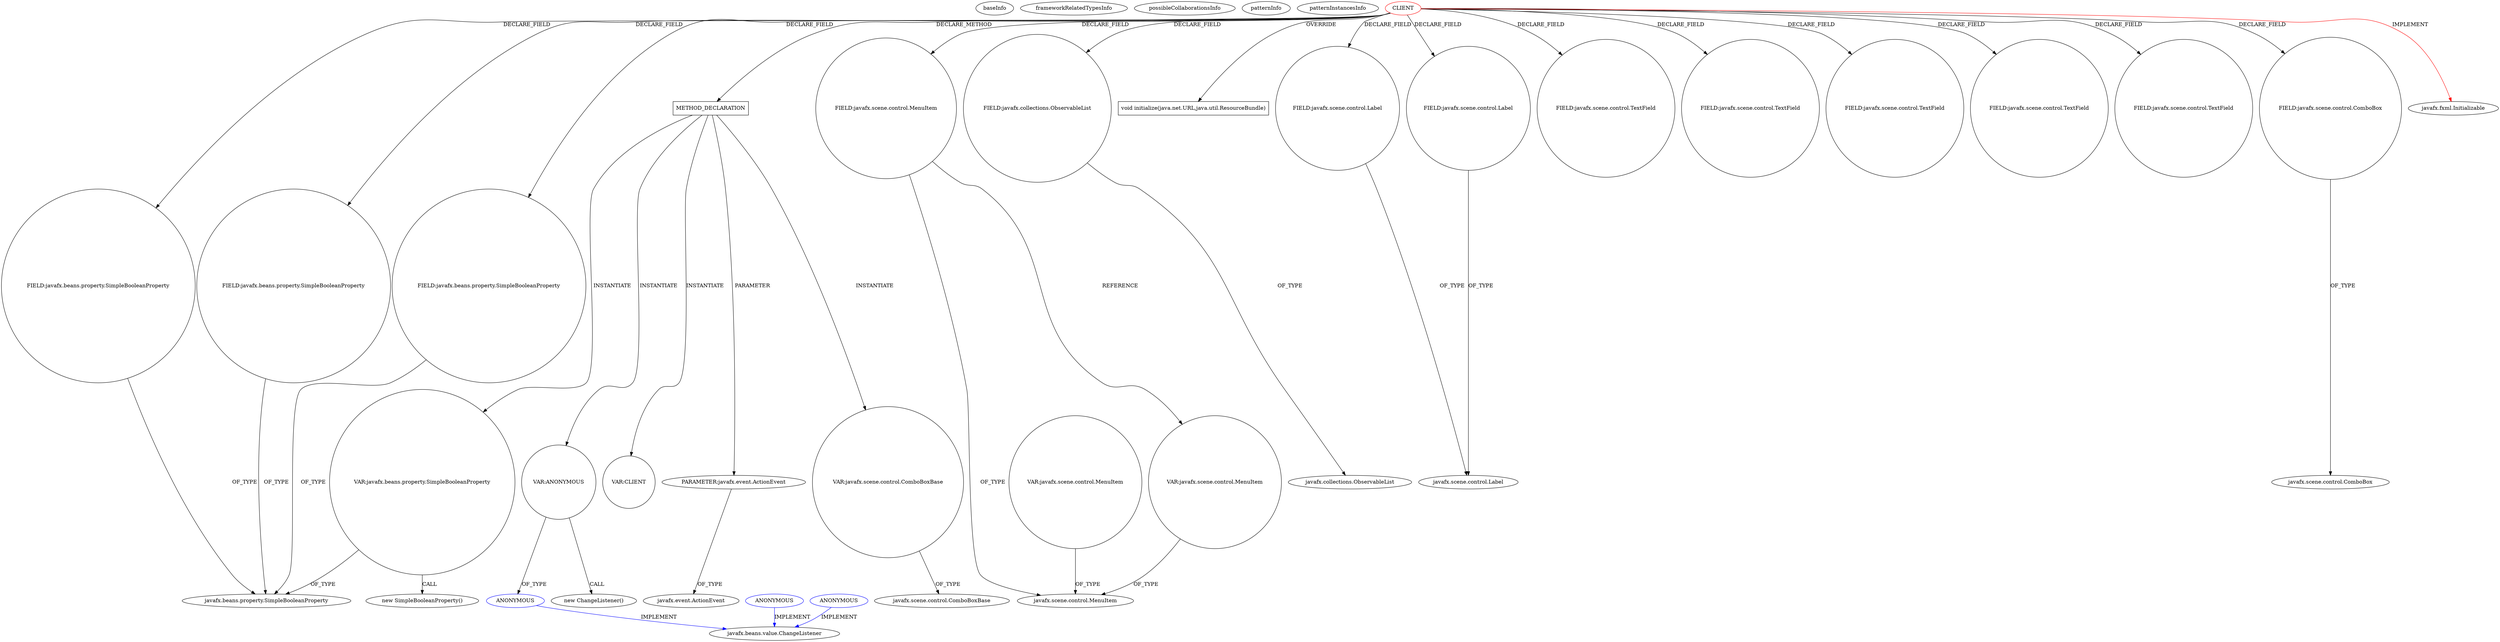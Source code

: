 digraph {
baseInfo[graphId=2861,category="pattern",isAnonymous=false,possibleRelation=true]
frameworkRelatedTypesInfo[0="javafx.fxml.Initializable"]
possibleCollaborationsInfo[0="2861~INSTANTIATION-CLIENT_METHOD_DECLARATION-~javafx.fxml.Initializable ~javafx.beans.value.ChangeListener ~false~true"]
patternInfo[frequency=2.0,patternRootClient=0]
patternInstancesInfo[0="hock323-eventManager~/hock323-eventManager/EventManager-master/src/eventManager/controller/pokerTournament/BlindsController.java~BlindsController~2976",1="hock323-eventManager~/hock323-eventManager/EventManager-master/src/eventManager/controller/pokerTournament/TournamentController.java~TournamentController~3009"]
147[label="new SimpleBooleanProperty()",vertexType="CONSTRUCTOR_CALL",isFrameworkType=false]
148[label="VAR:javafx.beans.property.SimpleBooleanProperty",vertexType="VARIABLE_EXPRESION",isFrameworkType=false,shape=circle]
11[label="javafx.beans.property.SimpleBooleanProperty",vertexType="FRAMEWORK_CLASS_TYPE",isFrameworkType=false]
139[label="METHOD_DECLARATION",vertexType="CLIENT_METHOD_DECLARATION",isFrameworkType=false,shape=box]
0[label="CLIENT",vertexType="ROOT_CLIENT_CLASS_DECLARATION",isFrameworkType=false,color=red]
34[label="FIELD:javafx.scene.control.MenuItem",vertexType="FIELD_DECLARATION",isFrameworkType=false,shape=circle]
151[label="VAR:CLIENT",vertexType="VARIABLE_EXPRESION",isFrameworkType=false,shape=circle]
58[label="FIELD:javafx.collections.ObservableList",vertexType="FIELD_DECLARATION",isFrameworkType=false,shape=circle]
15[label="javafx.collections.ObservableList",vertexType="FRAMEWORK_INTERFACE_TYPE",isFrameworkType=false]
140[label="PARAMETER:javafx.event.ActionEvent",vertexType="PARAMETER_DECLARATION",isFrameworkType=false]
141[label="javafx.event.ActionEvent",vertexType="FRAMEWORK_CLASS_TYPE",isFrameworkType=false]
60[label="void initialize(java.net.URL,java.util.ResourceBundle)",vertexType="OVERRIDING_METHOD_DECLARATION",isFrameworkType=false,shape=box]
29[label="javafx.scene.control.MenuItem",vertexType="FRAMEWORK_CLASS_TYPE",isFrameworkType=false]
142[label="VAR:javafx.scene.control.ComboBoxBase",vertexType="VARIABLE_EXPRESION",isFrameworkType=false,shape=circle]
364[label="VAR:javafx.scene.control.MenuItem",vertexType="VARIABLE_EXPRESION",isFrameworkType=false,shape=circle]
372[label="VAR:javafx.scene.control.MenuItem",vertexType="VARIABLE_EXPRESION",isFrameworkType=false,shape=circle]
32[label="FIELD:javafx.scene.control.Label",vertexType="FIELD_DECLARATION",isFrameworkType=false,shape=circle]
33[label="javafx.scene.control.Label",vertexType="FRAMEWORK_CLASS_TYPE",isFrameworkType=false]
42[label="FIELD:javafx.scene.control.Label",vertexType="FIELD_DECLARATION",isFrameworkType=false,shape=circle]
56[label="FIELD:javafx.beans.property.SimpleBooleanProperty",vertexType="FIELD_DECLARATION",isFrameworkType=false,shape=circle]
26[label="FIELD:javafx.beans.property.SimpleBooleanProperty",vertexType="FIELD_DECLARATION",isFrameworkType=false,shape=circle]
10[label="FIELD:javafx.beans.property.SimpleBooleanProperty",vertexType="FIELD_DECLARATION",isFrameworkType=false,shape=circle]
54[label="FIELD:javafx.scene.control.TextField",vertexType="FIELD_DECLARATION",isFrameworkType=false,shape=circle]
40[label="FIELD:javafx.scene.control.TextField",vertexType="FIELD_DECLARATION",isFrameworkType=false,shape=circle]
50[label="FIELD:javafx.scene.control.TextField",vertexType="FIELD_DECLARATION",isFrameworkType=false,shape=circle]
4[label="FIELD:javafx.scene.control.TextField",vertexType="FIELD_DECLARATION",isFrameworkType=false,shape=circle]
8[label="FIELD:javafx.scene.control.TextField",vertexType="FIELD_DECLARATION",isFrameworkType=false,shape=circle]
162[label="VAR:ANONYMOUS",vertexType="VARIABLE_EXPRESION",isFrameworkType=false,shape=circle]
144[label="javafx.scene.control.ComboBoxBase",vertexType="FRAMEWORK_CLASS_TYPE",isFrameworkType=false]
46[label="FIELD:javafx.scene.control.ComboBox",vertexType="FIELD_DECLARATION",isFrameworkType=false,shape=circle]
47[label="javafx.scene.control.ComboBox",vertexType="FRAMEWORK_CLASS_TYPE",isFrameworkType=false]
1[label="javafx.fxml.Initializable",vertexType="FRAMEWORK_INTERFACE_TYPE",isFrameworkType=false]
163[label="ANONYMOUS",vertexType="REFERENCE_ANONYMOUS_DECLARATION",isFrameworkType=false,color=blue]
161[label="new ChangeListener()",vertexType="CONSTRUCTOR_CALL",isFrameworkType=false]
164[label="javafx.beans.value.ChangeListener",vertexType="FRAMEWORK_INTERFACE_TYPE",isFrameworkType=false]
673[label="ANONYMOUS",vertexType="REFERENCE_ANONYMOUS_DECLARATION",isFrameworkType=false,color=blue]
486[label="ANONYMOUS",vertexType="REFERENCE_ANONYMOUS_DECLARATION",isFrameworkType=false,color=blue]
162->163[label="OF_TYPE"]
486->164[label="IMPLEMENT",color=blue]
140->141[label="OF_TYPE"]
0->54[label="DECLARE_FIELD"]
163->164[label="IMPLEMENT",color=blue]
139->148[label="INSTANTIATE"]
42->33[label="OF_TYPE"]
0->56[label="DECLARE_FIELD"]
0->1[label="IMPLEMENT",color=red]
142->144[label="OF_TYPE"]
0->46[label="DECLARE_FIELD"]
0->26[label="DECLARE_FIELD"]
0->42[label="DECLARE_FIELD"]
0->8[label="DECLARE_FIELD"]
0->32[label="DECLARE_FIELD"]
0->50[label="DECLARE_FIELD"]
26->11[label="OF_TYPE"]
139->142[label="INSTANTIATE"]
0->10[label="DECLARE_FIELD"]
162->161[label="CALL"]
34->372[label="REFERENCE"]
0->139[label="DECLARE_METHOD"]
673->164[label="IMPLEMENT",color=blue]
372->29[label="OF_TYPE"]
46->47[label="OF_TYPE"]
32->33[label="OF_TYPE"]
34->29[label="OF_TYPE"]
58->15[label="OF_TYPE"]
0->40[label="DECLARE_FIELD"]
148->11[label="OF_TYPE"]
364->29[label="OF_TYPE"]
56->11[label="OF_TYPE"]
0->4[label="DECLARE_FIELD"]
0->60[label="OVERRIDE"]
10->11[label="OF_TYPE"]
0->34[label="DECLARE_FIELD"]
0->58[label="DECLARE_FIELD"]
139->151[label="INSTANTIATE"]
139->162[label="INSTANTIATE"]
148->147[label="CALL"]
139->140[label="PARAMETER"]
}
